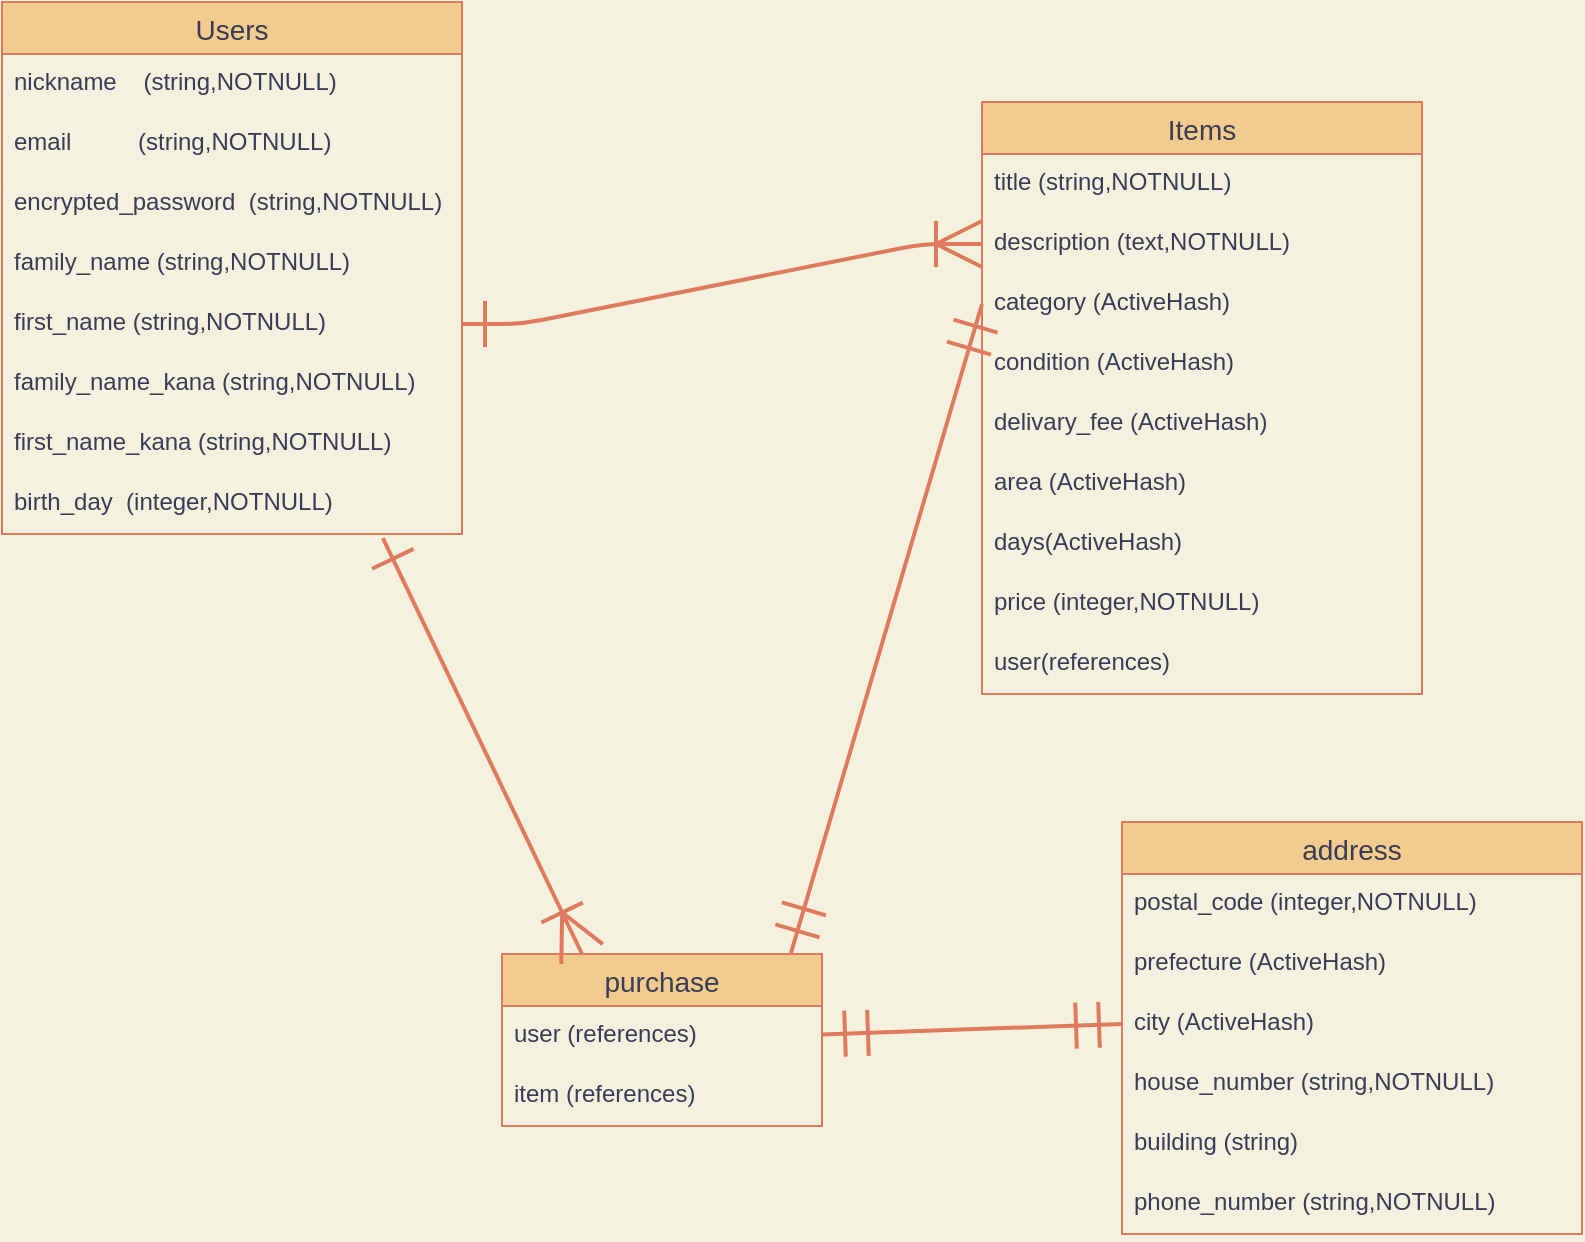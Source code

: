 <mxfile version="13.10.0" type="embed">
    <diagram id="MiZW0E6ylxMIfJCrSUrF" name="ページ1">
        <mxGraphModel dx="513" dy="477" grid="1" gridSize="10" guides="1" tooltips="1" connect="1" arrows="1" fold="1" page="1" pageScale="1" pageWidth="850" pageHeight="1100" background="#F4F1DE" math="0" shadow="0">
            <root>
                <mxCell id="0"/>
                <mxCell id="1" parent="0"/>
                <mxCell id="14" value="Users" style="swimlane;fontStyle=0;childLayout=stackLayout;horizontal=1;startSize=26;horizontalStack=0;resizeParent=1;resizeParentMax=0;resizeLast=0;collapsible=1;marginBottom=0;align=center;fontSize=14;fillColor=#F2CC8F;strokeColor=#E07A5F;fontColor=#393C56;" vertex="1" parent="1">
                    <mxGeometry x="50" y="20" width="230" height="266" as="geometry"/>
                </mxCell>
                <mxCell id="15" value="nickname    (string,NOTNULL) &#10;" style="text;strokeColor=none;fillColor=none;spacingLeft=4;spacingRight=4;overflow=hidden;rotatable=0;points=[[0,0.5],[1,0.5]];portConstraint=eastwest;fontSize=12;fontColor=#393C56;" vertex="1" parent="14">
                    <mxGeometry y="26" width="230" height="30" as="geometry"/>
                </mxCell>
                <mxCell id="16" value="email          (string,NOTNULL)" style="text;strokeColor=none;fillColor=none;spacingLeft=4;spacingRight=4;overflow=hidden;rotatable=0;points=[[0,0.5],[1,0.5]];portConstraint=eastwest;fontSize=12;fontColor=#393C56;" vertex="1" parent="14">
                    <mxGeometry y="56" width="230" height="30" as="geometry"/>
                </mxCell>
                <mxCell id="17" value="encrypted_password  (string,NOTNULL)&#10;" style="text;strokeColor=none;fillColor=none;spacingLeft=4;spacingRight=4;overflow=hidden;rotatable=0;points=[[0,0.5],[1,0.5]];portConstraint=eastwest;fontSize=12;fontColor=#393C56;" vertex="1" parent="14">
                    <mxGeometry y="86" width="230" height="30" as="geometry"/>
                </mxCell>
                <mxCell id="29" value="family_name (string,NOTNULL)" style="text;strokeColor=none;fillColor=none;spacingLeft=4;spacingRight=4;overflow=hidden;rotatable=0;points=[[0,0.5],[1,0.5]];portConstraint=eastwest;fontSize=12;fontColor=#393C56;" vertex="1" parent="14">
                    <mxGeometry y="116" width="230" height="30" as="geometry"/>
                </mxCell>
                <mxCell id="31" value="first_name (string,NOTNULL)" style="text;strokeColor=none;fillColor=none;spacingLeft=4;spacingRight=4;overflow=hidden;rotatable=0;points=[[0,0.5],[1,0.5]];portConstraint=eastwest;fontSize=12;fontColor=#393C56;" vertex="1" parent="14">
                    <mxGeometry y="146" width="230" height="30" as="geometry"/>
                </mxCell>
                <mxCell id="32" value="family_name_kana (string,NOTNULL)" style="text;strokeColor=none;fillColor=none;spacingLeft=4;spacingRight=4;overflow=hidden;rotatable=0;points=[[0,0.5],[1,0.5]];portConstraint=eastwest;fontSize=12;fontColor=#393C56;" vertex="1" parent="14">
                    <mxGeometry y="176" width="230" height="30" as="geometry"/>
                </mxCell>
                <mxCell id="33" value="first_name_kana (string,NOTNULL)" style="text;strokeColor=none;fillColor=none;spacingLeft=4;spacingRight=4;overflow=hidden;rotatable=0;points=[[0,0.5],[1,0.5]];portConstraint=eastwest;fontSize=12;fontColor=#393C56;" vertex="1" parent="14">
                    <mxGeometry y="206" width="230" height="30" as="geometry"/>
                </mxCell>
                <mxCell id="34" value="birth_day  (integer,NOTNULL)&#10;" style="text;strokeColor=none;fillColor=none;spacingLeft=4;spacingRight=4;overflow=hidden;rotatable=0;points=[[0,0.5],[1,0.5]];portConstraint=eastwest;fontSize=12;fontColor=#393C56;" vertex="1" parent="14">
                    <mxGeometry y="236" width="230" height="30" as="geometry"/>
                </mxCell>
                <mxCell id="18" value="Items" style="swimlane;fontStyle=0;childLayout=stackLayout;horizontal=1;startSize=26;horizontalStack=0;resizeParent=1;resizeParentMax=0;resizeLast=0;collapsible=1;marginBottom=0;align=center;fontSize=14;fillColor=#F2CC8F;strokeColor=#E07A5F;fontColor=#393C56;" vertex="1" parent="1">
                    <mxGeometry x="540" y="70" width="220" height="296" as="geometry"/>
                </mxCell>
                <mxCell id="20" value="title (string,NOTNULL)" style="text;strokeColor=none;fillColor=none;spacingLeft=4;spacingRight=4;overflow=hidden;rotatable=0;points=[[0,0.5],[1,0.5]];portConstraint=eastwest;fontSize=12;fontColor=#393C56;" vertex="1" parent="18">
                    <mxGeometry y="26" width="220" height="30" as="geometry"/>
                </mxCell>
                <mxCell id="21" value="description (text,NOTNULL)" style="text;strokeColor=none;fillColor=none;spacingLeft=4;spacingRight=4;overflow=hidden;rotatable=0;points=[[0,0.5],[1,0.5]];portConstraint=eastwest;fontSize=12;fontColor=#393C56;" vertex="1" parent="18">
                    <mxGeometry y="56" width="220" height="30" as="geometry"/>
                </mxCell>
                <mxCell id="35" value="category (ActiveHash)" style="text;strokeColor=none;fillColor=none;spacingLeft=4;spacingRight=4;overflow=hidden;rotatable=0;points=[[0,0.5],[1,0.5]];portConstraint=eastwest;fontSize=12;fontColor=#393C56;" vertex="1" parent="18">
                    <mxGeometry y="86" width="220" height="30" as="geometry"/>
                </mxCell>
                <mxCell id="71" value="condition (ActiveHash)" style="text;strokeColor=none;fillColor=none;spacingLeft=4;spacingRight=4;overflow=hidden;rotatable=0;points=[[0,0.5],[1,0.5]];portConstraint=eastwest;fontSize=12;fontColor=#393C56;" vertex="1" parent="18">
                    <mxGeometry y="116" width="220" height="30" as="geometry"/>
                </mxCell>
                <mxCell id="37" value="delivary_fee (ActiveHash)" style="text;strokeColor=none;fillColor=none;spacingLeft=4;spacingRight=4;overflow=hidden;rotatable=0;points=[[0,0.5],[1,0.5]];portConstraint=eastwest;fontSize=12;fontColor=#393C56;" vertex="1" parent="18">
                    <mxGeometry y="146" width="220" height="30" as="geometry"/>
                </mxCell>
                <mxCell id="72" value="area (ActiveHash)" style="text;strokeColor=none;fillColor=none;spacingLeft=4;spacingRight=4;overflow=hidden;rotatable=0;points=[[0,0.5],[1,0.5]];portConstraint=eastwest;fontSize=12;fontColor=#393C56;" vertex="1" parent="18">
                    <mxGeometry y="176" width="220" height="30" as="geometry"/>
                </mxCell>
                <mxCell id="73" value="days(ActiveHash)" style="text;strokeColor=none;fillColor=none;spacingLeft=4;spacingRight=4;overflow=hidden;rotatable=0;points=[[0,0.5],[1,0.5]];portConstraint=eastwest;fontSize=12;fontColor=#393C56;" vertex="1" parent="18">
                    <mxGeometry y="206" width="220" height="30" as="geometry"/>
                </mxCell>
                <mxCell id="38" value="price (integer,NOTNULL)&#10;" style="text;strokeColor=none;fillColor=none;spacingLeft=4;spacingRight=4;overflow=hidden;rotatable=0;points=[[0,0.5],[1,0.5]];portConstraint=eastwest;fontSize=12;fontColor=#393C56;" vertex="1" parent="18">
                    <mxGeometry y="236" width="220" height="30" as="geometry"/>
                </mxCell>
                <mxCell id="58" value="user(references)" style="text;strokeColor=none;fillColor=none;spacingLeft=4;spacingRight=4;overflow=hidden;rotatable=0;points=[[0,0.5],[1,0.5]];portConstraint=eastwest;fontSize=12;fontColor=#393C56;" vertex="1" parent="18">
                    <mxGeometry y="266" width="220" height="30" as="geometry"/>
                </mxCell>
                <mxCell id="39" value="" style="edgeStyle=entityRelationEdgeStyle;fontSize=12;html=1;endArrow=ERoneToMany;exitX=1;exitY=0.5;exitDx=0;exitDy=0;entryX=0;entryY=0.5;entryDx=0;entryDy=0;startArrow=ERone;startFill=0;strokeWidth=2;labelBackgroundColor=#F4F1DE;strokeColor=#E07A5F;fontColor=#393C56;endSize=20;startSize=20;" edge="1" parent="1" source="31" target="21">
                    <mxGeometry width="100" height="100" relative="1" as="geometry">
                        <mxPoint x="350" y="270" as="sourcePoint"/>
                        <mxPoint x="450" y="170" as="targetPoint"/>
                    </mxGeometry>
                </mxCell>
                <mxCell id="40" value="purchase" style="swimlane;fontStyle=0;childLayout=stackLayout;horizontal=1;startSize=26;horizontalStack=0;resizeParent=1;resizeParentMax=0;resizeLast=0;collapsible=1;marginBottom=0;align=center;fontSize=14;fillColor=#F2CC8F;strokeColor=#E07A5F;fontColor=#393C56;" vertex="1" parent="1">
                    <mxGeometry x="300" y="496" width="160" height="86" as="geometry"/>
                </mxCell>
                <mxCell id="42" value="user (references)&#10;" style="text;strokeColor=none;fillColor=none;spacingLeft=4;spacingRight=4;overflow=hidden;rotatable=0;points=[[0,0.5],[1,0.5]];portConstraint=eastwest;fontSize=12;fontColor=#393C56;" vertex="1" parent="40">
                    <mxGeometry y="26" width="160" height="30" as="geometry"/>
                </mxCell>
                <mxCell id="41" value="item (references)&#10;" style="text;strokeColor=none;fillColor=none;spacingLeft=4;spacingRight=4;overflow=hidden;rotatable=0;points=[[0,0.5],[1,0.5]];portConstraint=eastwest;fontSize=12;fontColor=#393C56;" vertex="1" parent="40">
                    <mxGeometry y="56" width="160" height="30" as="geometry"/>
                </mxCell>
                <mxCell id="46" value="address" style="swimlane;fontStyle=0;childLayout=stackLayout;horizontal=1;startSize=26;horizontalStack=0;resizeParent=1;resizeParentMax=0;resizeLast=0;collapsible=1;marginBottom=0;align=center;fontSize=14;fillColor=#F2CC8F;strokeColor=#E07A5F;fontColor=#393C56;" vertex="1" parent="1">
                    <mxGeometry x="610" y="430" width="230" height="206" as="geometry"/>
                </mxCell>
                <mxCell id="47" value="postal_code (integer,NOTNULL)&#10;" style="text;strokeColor=none;fillColor=none;spacingLeft=4;spacingRight=4;overflow=hidden;rotatable=0;points=[[0,0.5],[1,0.5]];portConstraint=eastwest;fontSize=12;fontColor=#393C56;" vertex="1" parent="46">
                    <mxGeometry y="26" width="230" height="30" as="geometry"/>
                </mxCell>
                <mxCell id="48" value="prefecture (ActiveHash)" style="text;strokeColor=none;fillColor=none;spacingLeft=4;spacingRight=4;overflow=hidden;rotatable=0;points=[[0,0.5],[1,0.5]];portConstraint=eastwest;fontSize=12;fontColor=#393C56;" vertex="1" parent="46">
                    <mxGeometry y="56" width="230" height="30" as="geometry"/>
                </mxCell>
                <mxCell id="49" value="city (ActiveHash)" style="text;strokeColor=none;fillColor=none;spacingLeft=4;spacingRight=4;overflow=hidden;rotatable=0;points=[[0,0.5],[1,0.5]];portConstraint=eastwest;fontSize=12;fontColor=#393C56;" vertex="1" parent="46">
                    <mxGeometry y="86" width="230" height="30" as="geometry"/>
                </mxCell>
                <mxCell id="50" value="house_number (string,NOTNULL)" style="text;strokeColor=none;fillColor=none;spacingLeft=4;spacingRight=4;overflow=hidden;rotatable=0;points=[[0,0.5],[1,0.5]];portConstraint=eastwest;fontSize=12;fontColor=#393C56;" vertex="1" parent="46">
                    <mxGeometry y="116" width="230" height="30" as="geometry"/>
                </mxCell>
                <mxCell id="51" value="building (string)&#10;" style="text;strokeColor=none;fillColor=none;spacingLeft=4;spacingRight=4;overflow=hidden;rotatable=0;points=[[0,0.5],[1,0.5]];portConstraint=eastwest;fontSize=12;fontColor=#393C56;" vertex="1" parent="46">
                    <mxGeometry y="146" width="230" height="30" as="geometry"/>
                </mxCell>
                <mxCell id="52" value="phone_number (string,NOTNULL)" style="text;strokeColor=none;fillColor=none;spacingLeft=4;spacingRight=4;overflow=hidden;rotatable=0;points=[[0,0.5],[1,0.5]];portConstraint=eastwest;fontSize=12;fontColor=#393C56;" vertex="1" parent="46">
                    <mxGeometry y="176" width="230" height="30" as="geometry"/>
                </mxCell>
                <mxCell id="53" value="" style="fontSize=12;html=1;endArrow=ERmandOne;startArrow=ERmandOne;entryX=0;entryY=0.5;entryDx=0;entryDy=0;strokeWidth=2;labelBackgroundColor=#F4F1DE;strokeColor=#E07A5F;fontColor=#393C56;endSize=20;startSize=20;" edge="1" parent="1" source="40" target="49">
                    <mxGeometry width="100" height="100" relative="1" as="geometry">
                        <mxPoint x="350" y="410" as="sourcePoint"/>
                        <mxPoint x="450" y="310" as="targetPoint"/>
                    </mxGeometry>
                </mxCell>
                <mxCell id="70" value="" style="fontSize=12;html=1;endArrow=ERmandOne;startArrow=ERmandOne;entryX=0;entryY=0.5;entryDx=0;entryDy=0;exitX=0.903;exitY=-0.006;exitDx=0;exitDy=0;exitPerimeter=0;strokeWidth=2;labelBackgroundColor=#F4F1DE;strokeColor=#E07A5F;fontColor=#393C56;endSize=20;startSize=20;" edge="1" parent="1" source="40" target="35">
                    <mxGeometry width="100" height="100" relative="1" as="geometry">
                        <mxPoint x="450" y="452" as="sourcePoint"/>
                        <mxPoint x="500" y="270" as="targetPoint"/>
                    </mxGeometry>
                </mxCell>
                <mxCell id="76" value="" style="fontSize=12;html=1;endArrow=ERoneToMany;exitX=0.828;exitY=1.067;exitDx=0;exitDy=0;exitPerimeter=0;entryX=0.25;entryY=0;entryDx=0;entryDy=0;startArrow=ERone;startFill=0;endFill=0;jumpSize=20;strokeWidth=2;labelBackgroundColor=#F4F1DE;strokeColor=#E07A5F;fontColor=#393C56;endSize=20;startSize=20;" edge="1" parent="1" source="34" target="40">
                    <mxGeometry width="100" height="100" relative="1" as="geometry">
                        <mxPoint x="310" y="480" as="sourcePoint"/>
                        <mxPoint x="280" y="340" as="targetPoint"/>
                    </mxGeometry>
                </mxCell>
            </root>
        </mxGraphModel>
    </diagram>
</mxfile>